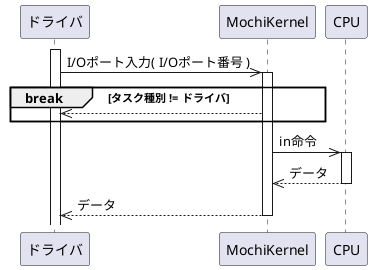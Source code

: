 @startuml

participant "ドライバ"    as driver
participant "MochiKernel" as kernel
participant "CPU"         as cpu
activate driver

driver ->> kernel: I/Oポート入力( I/Oポート番号 )
activate kernel

break タスク種別 != ドライバ
    driver <<-- kernel:
end break

kernel ->> cpu: in命令
activate cpu
kernel <<-- cpu: データ
deactivate cpu

driver <<-- kernel: データ
deactivate kernel

@enduml
